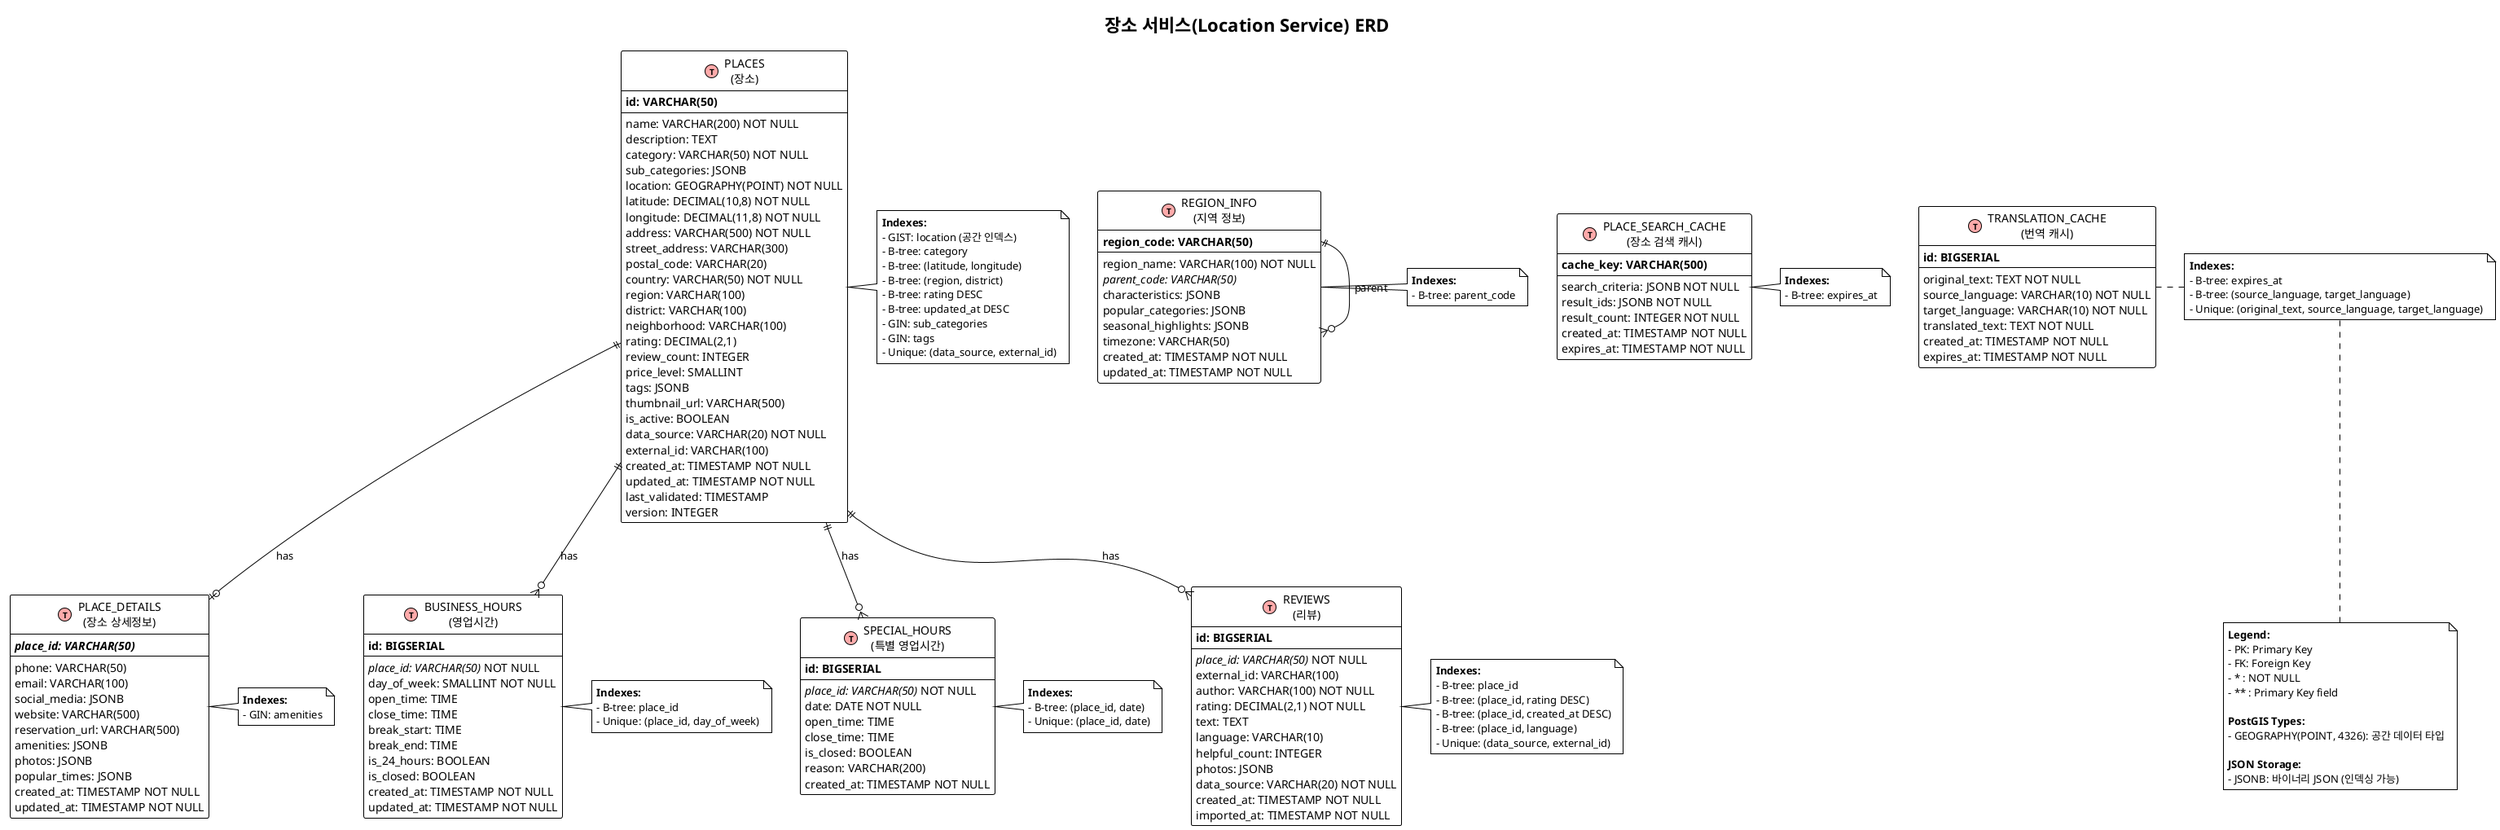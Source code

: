 @startuml
!theme mono

title 장소 서비스(Location Service) ERD

' 데이터베이스 스키마 정의
!define TABLE(name,desc) class name as "desc" << (T,#FFAAAA) >>
!define PK(x) <b>x</b>
!define FK(x) <i>x</i>

' 테이블 정의
TABLE(places, "PLACES\n(장소)") {
    PK(id: VARCHAR(50))
    --
    name: VARCHAR(200) NOT NULL
    description: TEXT
    category: VARCHAR(50) NOT NULL
    sub_categories: JSONB
    location: GEOGRAPHY(POINT) NOT NULL
    latitude: DECIMAL(10,8) NOT NULL
    longitude: DECIMAL(11,8) NOT NULL
    address: VARCHAR(500) NOT NULL
    street_address: VARCHAR(300)
    postal_code: VARCHAR(20)
    country: VARCHAR(50) NOT NULL
    region: VARCHAR(100)
    district: VARCHAR(100)
    neighborhood: VARCHAR(100)
    rating: DECIMAL(2,1)
    review_count: INTEGER
    price_level: SMALLINT
    tags: JSONB
    thumbnail_url: VARCHAR(500)
    is_active: BOOLEAN
    data_source: VARCHAR(20) NOT NULL
    external_id: VARCHAR(100)
    created_at: TIMESTAMP NOT NULL
    updated_at: TIMESTAMP NOT NULL
    last_validated: TIMESTAMP
    version: INTEGER
}

TABLE(place_details, "PLACE_DETAILS\n(장소 상세정보)") {
    PK(FK(place_id: VARCHAR(50)))
    --
    phone: VARCHAR(50)
    email: VARCHAR(100)
    social_media: JSONB
    website: VARCHAR(500)
    reservation_url: VARCHAR(500)
    amenities: JSONB
    photos: JSONB
    popular_times: JSONB
    created_at: TIMESTAMP NOT NULL
    updated_at: TIMESTAMP NOT NULL
}

TABLE(business_hours, "BUSINESS_HOURS\n(영업시간)") {
    PK(id: BIGSERIAL)
    --
    FK(place_id: VARCHAR(50)) NOT NULL
    day_of_week: SMALLINT NOT NULL
    open_time: TIME
    close_time: TIME
    break_start: TIME
    break_end: TIME
    is_24_hours: BOOLEAN
    is_closed: BOOLEAN
    created_at: TIMESTAMP NOT NULL
    updated_at: TIMESTAMP NOT NULL
}

TABLE(special_hours, "SPECIAL_HOURS\n(특별 영업시간)") {
    PK(id: BIGSERIAL)
    --
    FK(place_id: VARCHAR(50)) NOT NULL
    date: DATE NOT NULL
    open_time: TIME
    close_time: TIME
    is_closed: BOOLEAN
    reason: VARCHAR(200)
    created_at: TIMESTAMP NOT NULL
}

TABLE(reviews, "REVIEWS\n(리뷰)") {
    PK(id: BIGSERIAL)
    --
    FK(place_id: VARCHAR(50)) NOT NULL
    external_id: VARCHAR(100)
    author: VARCHAR(100) NOT NULL
    rating: DECIMAL(2,1) NOT NULL
    text: TEXT
    language: VARCHAR(10)
    helpful_count: INTEGER
    photos: JSONB
    data_source: VARCHAR(20) NOT NULL
    created_at: TIMESTAMP NOT NULL
    imported_at: TIMESTAMP NOT NULL
}

TABLE(region_info, "REGION_INFO\n(지역 정보)") {
    PK(region_code: VARCHAR(50))
    --
    region_name: VARCHAR(100) NOT NULL
    FK(parent_code: VARCHAR(50))
    characteristics: JSONB
    popular_categories: JSONB
    seasonal_highlights: JSONB
    timezone: VARCHAR(50)
    created_at: TIMESTAMP NOT NULL
    updated_at: TIMESTAMP NOT NULL
}

TABLE(place_search_cache, "PLACE_SEARCH_CACHE\n(장소 검색 캐시)") {
    PK(cache_key: VARCHAR(500))
    --
    search_criteria: JSONB NOT NULL
    result_ids: JSONB NOT NULL
    result_count: INTEGER NOT NULL
    created_at: TIMESTAMP NOT NULL
    expires_at: TIMESTAMP NOT NULL
}

TABLE(translation_cache, "TRANSLATION_CACHE\n(번역 캐시)") {
    PK(id: BIGSERIAL)
    --
    original_text: TEXT NOT NULL
    source_language: VARCHAR(10) NOT NULL
    target_language: VARCHAR(10) NOT NULL
    translated_text: TEXT NOT NULL
    created_at: TIMESTAMP NOT NULL
    expires_at: TIMESTAMP NOT NULL
}

' 관계 정의
places ||--o| place_details : "has"
places ||--o{ business_hours : "has"
places ||--o{ special_hours : "has"
places ||--o{ reviews : "has"
region_info ||--o{ region_info : "parent"

' 인덱스 표시
note right of places
  **Indexes:**
  - GIST: location (공간 인덱스)
  - B-tree: category
  - B-tree: (latitude, longitude)
  - B-tree: (region, district)
  - B-tree: rating DESC
  - B-tree: updated_at DESC
  - GIN: sub_categories
  - GIN: tags
  - Unique: (data_source, external_id)
end note

note right of place_details
  **Indexes:**
  - GIN: amenities
end note

note right of business_hours
  **Indexes:**
  - B-tree: place_id
  - Unique: (place_id, day_of_week)
end note

note right of special_hours
  **Indexes:**
  - B-tree: (place_id, date)
  - Unique: (place_id, date)
end note

note right of reviews
  **Indexes:**
  - B-tree: place_id
  - B-tree: (place_id, rating DESC)
  - B-tree: (place_id, created_at DESC)
  - B-tree: (place_id, language)
  - Unique: (data_source, external_id)
end note

note right of region_info
  **Indexes:**
  - B-tree: parent_code
end note

note right of place_search_cache
  **Indexes:**
  - B-tree: expires_at
end note

note right of translation_cache
  **Indexes:**
  - B-tree: expires_at
  - B-tree: (source_language, target_language)
  - Unique: (original_text, source_language, target_language)
end note

' 범례
note bottom
  **Legend:**
  - PK: Primary Key
  - FK: Foreign Key
  - * : NOT NULL
  - ** : Primary Key field
  
  **PostGIS Types:**
  - GEOGRAPHY(POINT, 4326): 공간 데이터 타입
  
  **JSON Storage:**
  - JSONB: 바이너리 JSON (인덱싱 가능)
end note

@enduml